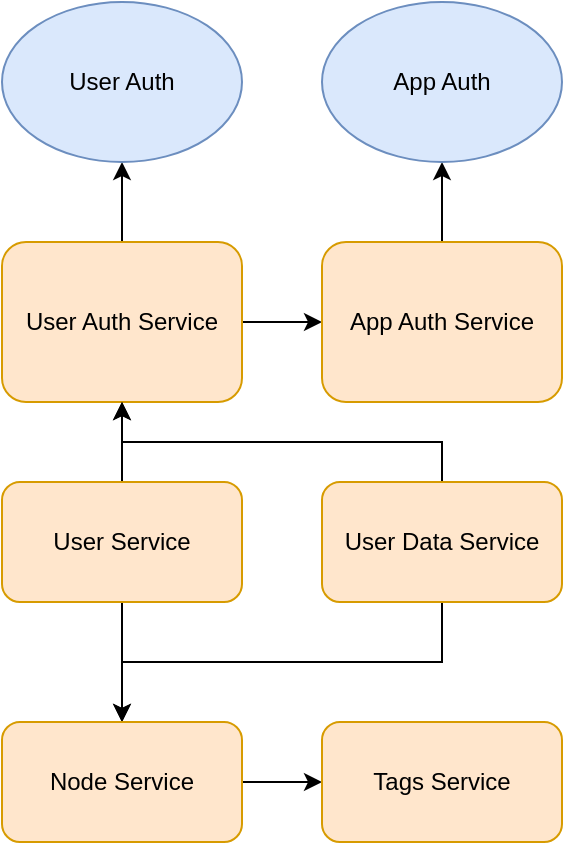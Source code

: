 <mxfile version="18.0.1" type="device"><diagram id="3qv0JaLYrKjteArStHqV" name="Strona-1"><mxGraphModel dx="782" dy="857" grid="1" gridSize="10" guides="1" tooltips="1" connect="1" arrows="1" fold="1" page="1" pageScale="1" pageWidth="827" pageHeight="1169" math="0" shadow="0"><root><mxCell id="0"/><mxCell id="1" parent="0"/><mxCell id="MI4tnp18zQN8EkzyexRR-4" style="edgeStyle=orthogonalEdgeStyle;rounded=0;orthogonalLoop=1;jettySize=auto;html=1;exitX=1;exitY=0.5;exitDx=0;exitDy=0;entryX=0;entryY=0.5;entryDx=0;entryDy=0;" parent="1" source="MI4tnp18zQN8EkzyexRR-1" target="MI4tnp18zQN8EkzyexRR-2" edge="1"><mxGeometry relative="1" as="geometry"/></mxCell><mxCell id="MI4tnp18zQN8EkzyexRR-10" style="edgeStyle=orthogonalEdgeStyle;rounded=0;orthogonalLoop=1;jettySize=auto;html=1;exitX=0.5;exitY=0;exitDx=0;exitDy=0;entryX=0.5;entryY=1;entryDx=0;entryDy=0;" parent="1" source="MI4tnp18zQN8EkzyexRR-1" target="MI4tnp18zQN8EkzyexRR-7" edge="1"><mxGeometry relative="1" as="geometry"/></mxCell><mxCell id="MI4tnp18zQN8EkzyexRR-1" value="User Auth Service" style="rounded=1;whiteSpace=wrap;html=1;fillColor=#ffe6cc;strokeColor=#d79b00;" parent="1" vertex="1"><mxGeometry x="80" y="280" width="120" height="80" as="geometry"/></mxCell><mxCell id="MI4tnp18zQN8EkzyexRR-9" style="edgeStyle=orthogonalEdgeStyle;rounded=0;orthogonalLoop=1;jettySize=auto;html=1;exitX=0.5;exitY=0;exitDx=0;exitDy=0;entryX=0.5;entryY=1;entryDx=0;entryDy=0;" parent="1" source="MI4tnp18zQN8EkzyexRR-2" target="MI4tnp18zQN8EkzyexRR-8" edge="1"><mxGeometry relative="1" as="geometry"/></mxCell><mxCell id="MI4tnp18zQN8EkzyexRR-2" value="App Auth Service" style="rounded=1;whiteSpace=wrap;html=1;fillColor=#ffe6cc;strokeColor=#d79b00;" parent="1" vertex="1"><mxGeometry x="240" y="280" width="120" height="80" as="geometry"/></mxCell><mxCell id="MI4tnp18zQN8EkzyexRR-7" value="User Auth" style="ellipse;whiteSpace=wrap;html=1;fillColor=#dae8fc;strokeColor=#6c8ebf;" parent="1" vertex="1"><mxGeometry x="80" y="160" width="120" height="80" as="geometry"/></mxCell><mxCell id="MI4tnp18zQN8EkzyexRR-8" value="App Auth" style="ellipse;whiteSpace=wrap;html=1;fillColor=#dae8fc;strokeColor=#6c8ebf;" parent="1" vertex="1"><mxGeometry x="240" y="160" width="120" height="80" as="geometry"/></mxCell><mxCell id="MI4tnp18zQN8EkzyexRR-13" style="edgeStyle=orthogonalEdgeStyle;rounded=0;orthogonalLoop=1;jettySize=auto;html=1;exitX=0.5;exitY=0;exitDx=0;exitDy=0;entryX=0.5;entryY=1;entryDx=0;entryDy=0;" parent="1" source="MI4tnp18zQN8EkzyexRR-11" target="MI4tnp18zQN8EkzyexRR-1" edge="1"><mxGeometry relative="1" as="geometry"/></mxCell><mxCell id="MI4tnp18zQN8EkzyexRR-19" style="edgeStyle=orthogonalEdgeStyle;rounded=0;orthogonalLoop=1;jettySize=auto;html=1;exitX=0.5;exitY=1;exitDx=0;exitDy=0;entryX=0.5;entryY=0;entryDx=0;entryDy=0;" parent="1" source="MI4tnp18zQN8EkzyexRR-11" target="MI4tnp18zQN8EkzyexRR-15" edge="1"><mxGeometry relative="1" as="geometry"/></mxCell><mxCell id="MI4tnp18zQN8EkzyexRR-11" value="User Service" style="rounded=1;whiteSpace=wrap;html=1;fillColor=#ffe6cc;strokeColor=#d79b00;" parent="1" vertex="1"><mxGeometry x="80" y="400" width="120" height="60" as="geometry"/></mxCell><mxCell id="MI4tnp18zQN8EkzyexRR-14" style="edgeStyle=orthogonalEdgeStyle;rounded=0;orthogonalLoop=1;jettySize=auto;html=1;exitX=0.5;exitY=0;exitDx=0;exitDy=0;entryX=0.5;entryY=1;entryDx=0;entryDy=0;" parent="1" source="MI4tnp18zQN8EkzyexRR-12" target="MI4tnp18zQN8EkzyexRR-1" edge="1"><mxGeometry relative="1" as="geometry"/></mxCell><mxCell id="MI4tnp18zQN8EkzyexRR-20" style="edgeStyle=orthogonalEdgeStyle;rounded=0;orthogonalLoop=1;jettySize=auto;html=1;exitX=0.5;exitY=1;exitDx=0;exitDy=0;entryX=0.5;entryY=0;entryDx=0;entryDy=0;" parent="1" source="MI4tnp18zQN8EkzyexRR-12" target="MI4tnp18zQN8EkzyexRR-15" edge="1"><mxGeometry relative="1" as="geometry"/></mxCell><mxCell id="MI4tnp18zQN8EkzyexRR-12" value="User Data Service" style="rounded=1;whiteSpace=wrap;html=1;fillColor=#ffe6cc;strokeColor=#d79b00;" parent="1" vertex="1"><mxGeometry x="240" y="400" width="120" height="60" as="geometry"/></mxCell><mxCell id="MI4tnp18zQN8EkzyexRR-18" style="edgeStyle=orthogonalEdgeStyle;rounded=0;orthogonalLoop=1;jettySize=auto;html=1;exitX=1;exitY=0.5;exitDx=0;exitDy=0;entryX=0;entryY=0.5;entryDx=0;entryDy=0;" parent="1" source="MI4tnp18zQN8EkzyexRR-15" target="MI4tnp18zQN8EkzyexRR-16" edge="1"><mxGeometry relative="1" as="geometry"/></mxCell><mxCell id="MI4tnp18zQN8EkzyexRR-15" value="Node Service" style="rounded=1;whiteSpace=wrap;html=1;fillColor=#ffe6cc;strokeColor=#d79b00;" parent="1" vertex="1"><mxGeometry x="80" y="520" width="120" height="60" as="geometry"/></mxCell><mxCell id="MI4tnp18zQN8EkzyexRR-16" value="Tags Service" style="rounded=1;whiteSpace=wrap;html=1;fillColor=#ffe6cc;strokeColor=#d79b00;" parent="1" vertex="1"><mxGeometry x="240" y="520" width="120" height="60" as="geometry"/></mxCell></root></mxGraphModel></diagram></mxfile>